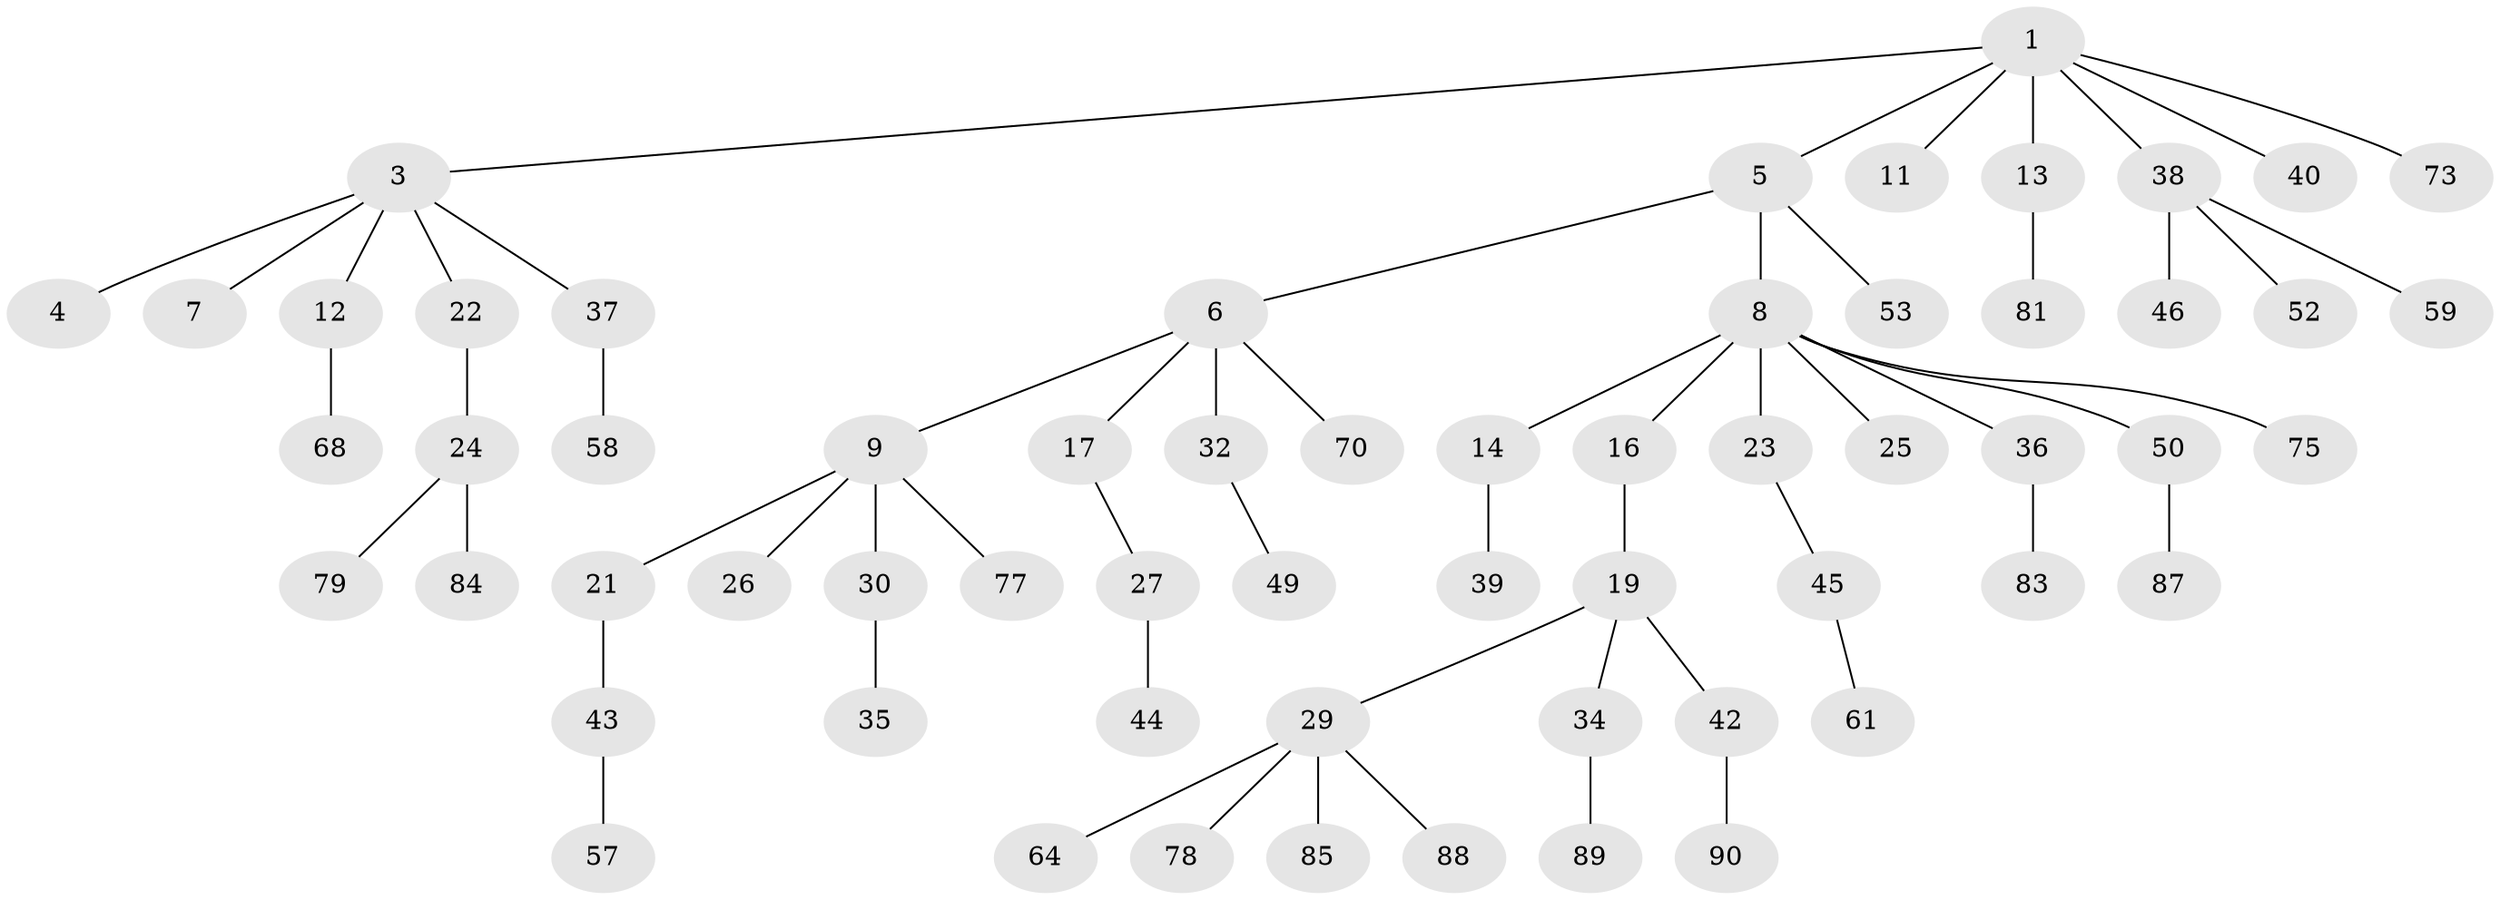 // Generated by graph-tools (version 1.1) at 2025/24/03/03/25 07:24:06]
// undirected, 61 vertices, 60 edges
graph export_dot {
graph [start="1"]
  node [color=gray90,style=filled];
  1 [super="+2"];
  3 [super="+80"];
  4;
  5 [super="+20"];
  6 [super="+33"];
  7;
  8 [super="+10"];
  9 [super="+55"];
  11;
  12 [super="+28"];
  13 [super="+18"];
  14 [super="+15"];
  16;
  17 [super="+66"];
  19 [super="+31"];
  21 [super="+69"];
  22 [super="+86"];
  23 [super="+41"];
  24 [super="+72"];
  25;
  26;
  27 [super="+71"];
  29 [super="+48"];
  30 [super="+62"];
  32 [super="+65"];
  34 [super="+51"];
  35;
  36 [super="+54"];
  37 [super="+47"];
  38 [super="+60"];
  39;
  40;
  42 [super="+56"];
  43;
  44;
  45;
  46;
  49 [super="+67"];
  50;
  52 [super="+63"];
  53;
  57 [super="+93"];
  58;
  59 [super="+74"];
  61 [super="+76"];
  64 [super="+82"];
  68;
  70;
  73;
  75;
  77;
  78;
  79 [super="+92"];
  81;
  83;
  84;
  85;
  87;
  88;
  89;
  90 [super="+91"];
  1 -- 11;
  1 -- 13;
  1 -- 38;
  1 -- 40;
  1 -- 73;
  1 -- 3;
  1 -- 5;
  3 -- 4;
  3 -- 7;
  3 -- 12;
  3 -- 22;
  3 -- 37;
  5 -- 6;
  5 -- 8;
  5 -- 53;
  6 -- 9;
  6 -- 17;
  6 -- 32;
  6 -- 70;
  8 -- 14;
  8 -- 23;
  8 -- 36;
  8 -- 16;
  8 -- 50;
  8 -- 25;
  8 -- 75;
  9 -- 21;
  9 -- 26;
  9 -- 30;
  9 -- 77;
  12 -- 68;
  13 -- 81;
  14 -- 39;
  16 -- 19;
  17 -- 27;
  19 -- 29;
  19 -- 34;
  19 -- 42;
  21 -- 43;
  22 -- 24;
  23 -- 45;
  24 -- 79;
  24 -- 84;
  27 -- 44;
  29 -- 64;
  29 -- 78;
  29 -- 88;
  29 -- 85;
  30 -- 35;
  32 -- 49;
  34 -- 89;
  36 -- 83;
  37 -- 58;
  38 -- 46;
  38 -- 52;
  38 -- 59;
  42 -- 90;
  43 -- 57;
  45 -- 61;
  50 -- 87;
}
